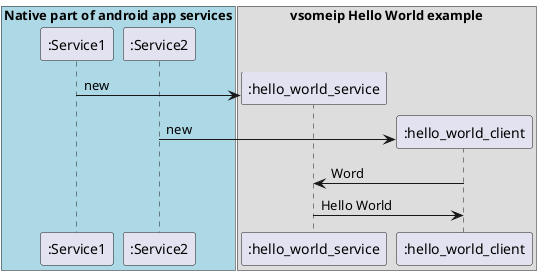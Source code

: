 @startuml
box "Native part of android app services" #LightBlue
participant ":Service1" as Service1
participant ":Service2" as Service2
end box
box "vsomeip Hello World example"
participant ":hello_world_service" as hello_world_service
participant ":hello_world_client" as hello_world_client
end box

create hello_world_service
Service1 -> hello_world_service : new

create hello_world_client
Service2 -> hello_world_client : new

hello_world_client -> hello_world_service : Word
hello_world_service -> hello_world_client : Hello World

@enduml
